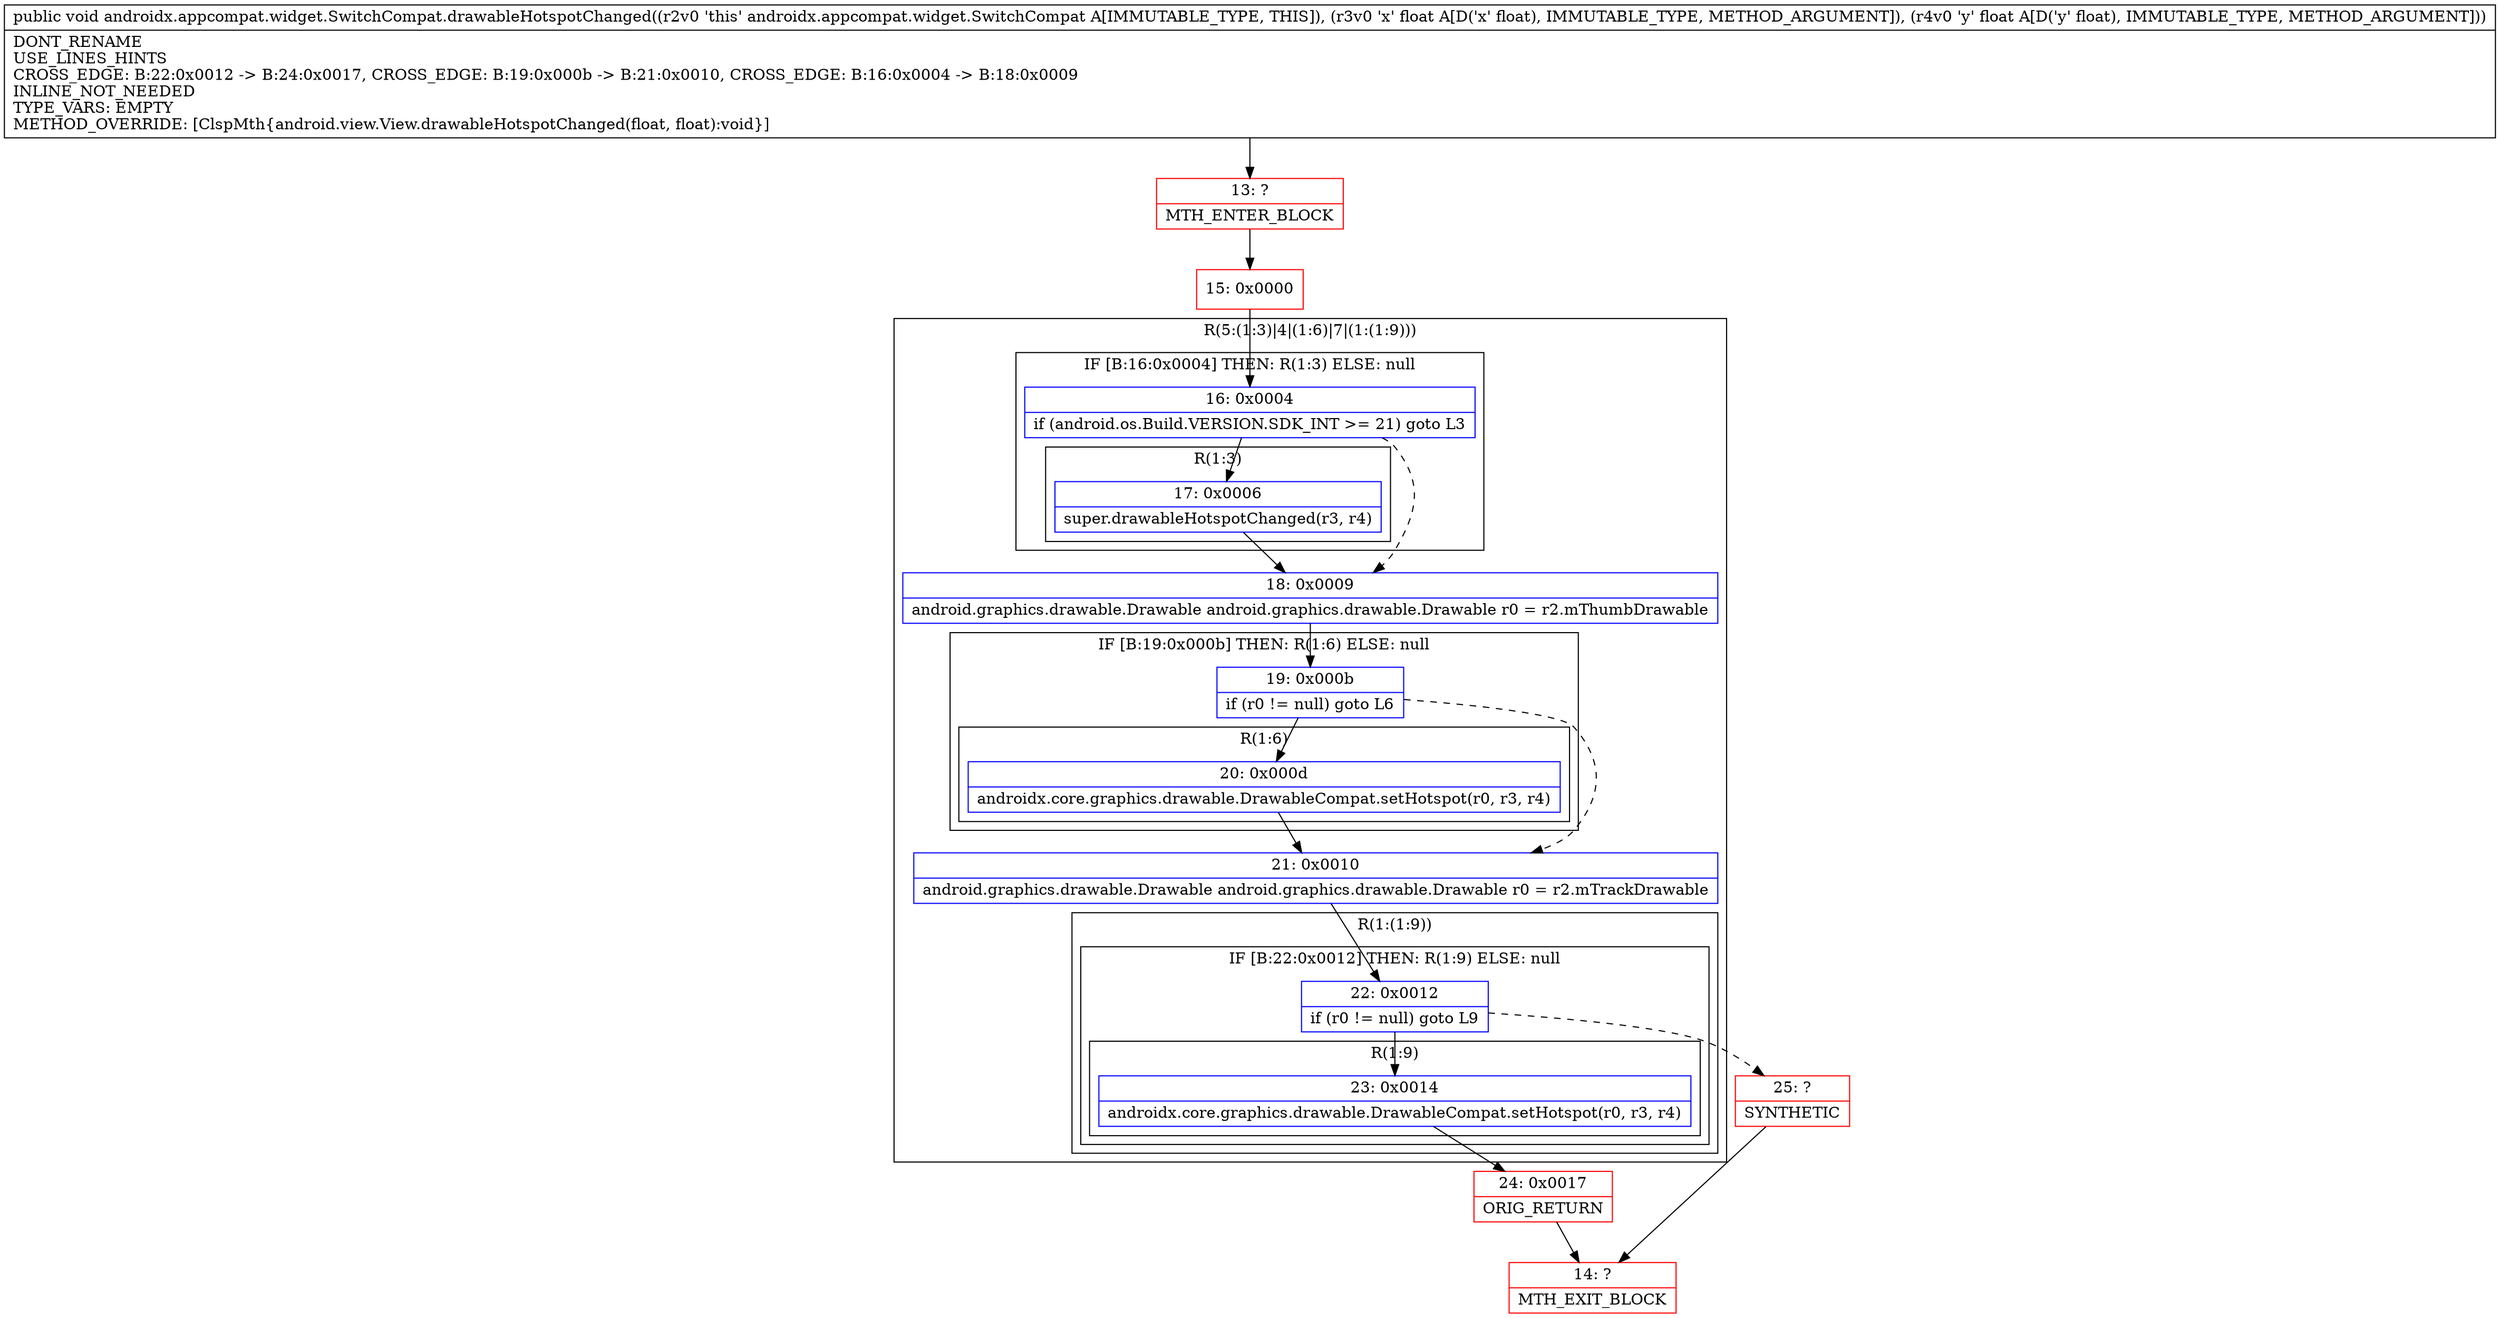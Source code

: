 digraph "CFG forandroidx.appcompat.widget.SwitchCompat.drawableHotspotChanged(FF)V" {
subgraph cluster_Region_926286829 {
label = "R(5:(1:3)|4|(1:6)|7|(1:(1:9)))";
node [shape=record,color=blue];
subgraph cluster_IfRegion_1726595444 {
label = "IF [B:16:0x0004] THEN: R(1:3) ELSE: null";
node [shape=record,color=blue];
Node_16 [shape=record,label="{16\:\ 0x0004|if (android.os.Build.VERSION.SDK_INT \>= 21) goto L3\l}"];
subgraph cluster_Region_772795035 {
label = "R(1:3)";
node [shape=record,color=blue];
Node_17 [shape=record,label="{17\:\ 0x0006|super.drawableHotspotChanged(r3, r4)\l}"];
}
}
Node_18 [shape=record,label="{18\:\ 0x0009|android.graphics.drawable.Drawable android.graphics.drawable.Drawable r0 = r2.mThumbDrawable\l}"];
subgraph cluster_IfRegion_1641804531 {
label = "IF [B:19:0x000b] THEN: R(1:6) ELSE: null";
node [shape=record,color=blue];
Node_19 [shape=record,label="{19\:\ 0x000b|if (r0 != null) goto L6\l}"];
subgraph cluster_Region_468998771 {
label = "R(1:6)";
node [shape=record,color=blue];
Node_20 [shape=record,label="{20\:\ 0x000d|androidx.core.graphics.drawable.DrawableCompat.setHotspot(r0, r3, r4)\l}"];
}
}
Node_21 [shape=record,label="{21\:\ 0x0010|android.graphics.drawable.Drawable android.graphics.drawable.Drawable r0 = r2.mTrackDrawable\l}"];
subgraph cluster_Region_456144472 {
label = "R(1:(1:9))";
node [shape=record,color=blue];
subgraph cluster_IfRegion_1026110931 {
label = "IF [B:22:0x0012] THEN: R(1:9) ELSE: null";
node [shape=record,color=blue];
Node_22 [shape=record,label="{22\:\ 0x0012|if (r0 != null) goto L9\l}"];
subgraph cluster_Region_973562096 {
label = "R(1:9)";
node [shape=record,color=blue];
Node_23 [shape=record,label="{23\:\ 0x0014|androidx.core.graphics.drawable.DrawableCompat.setHotspot(r0, r3, r4)\l}"];
}
}
}
}
Node_13 [shape=record,color=red,label="{13\:\ ?|MTH_ENTER_BLOCK\l}"];
Node_15 [shape=record,color=red,label="{15\:\ 0x0000}"];
Node_24 [shape=record,color=red,label="{24\:\ 0x0017|ORIG_RETURN\l}"];
Node_14 [shape=record,color=red,label="{14\:\ ?|MTH_EXIT_BLOCK\l}"];
Node_25 [shape=record,color=red,label="{25\:\ ?|SYNTHETIC\l}"];
MethodNode[shape=record,label="{public void androidx.appcompat.widget.SwitchCompat.drawableHotspotChanged((r2v0 'this' androidx.appcompat.widget.SwitchCompat A[IMMUTABLE_TYPE, THIS]), (r3v0 'x' float A[D('x' float), IMMUTABLE_TYPE, METHOD_ARGUMENT]), (r4v0 'y' float A[D('y' float), IMMUTABLE_TYPE, METHOD_ARGUMENT]))  | DONT_RENAME\lUSE_LINES_HINTS\lCROSS_EDGE: B:22:0x0012 \-\> B:24:0x0017, CROSS_EDGE: B:19:0x000b \-\> B:21:0x0010, CROSS_EDGE: B:16:0x0004 \-\> B:18:0x0009\lINLINE_NOT_NEEDED\lTYPE_VARS: EMPTY\lMETHOD_OVERRIDE: [ClspMth\{android.view.View.drawableHotspotChanged(float, float):void\}]\l}"];
MethodNode -> Node_13;Node_16 -> Node_17;
Node_16 -> Node_18[style=dashed];
Node_17 -> Node_18;
Node_18 -> Node_19;
Node_19 -> Node_20;
Node_19 -> Node_21[style=dashed];
Node_20 -> Node_21;
Node_21 -> Node_22;
Node_22 -> Node_23;
Node_22 -> Node_25[style=dashed];
Node_23 -> Node_24;
Node_13 -> Node_15;
Node_15 -> Node_16;
Node_24 -> Node_14;
Node_25 -> Node_14;
}

